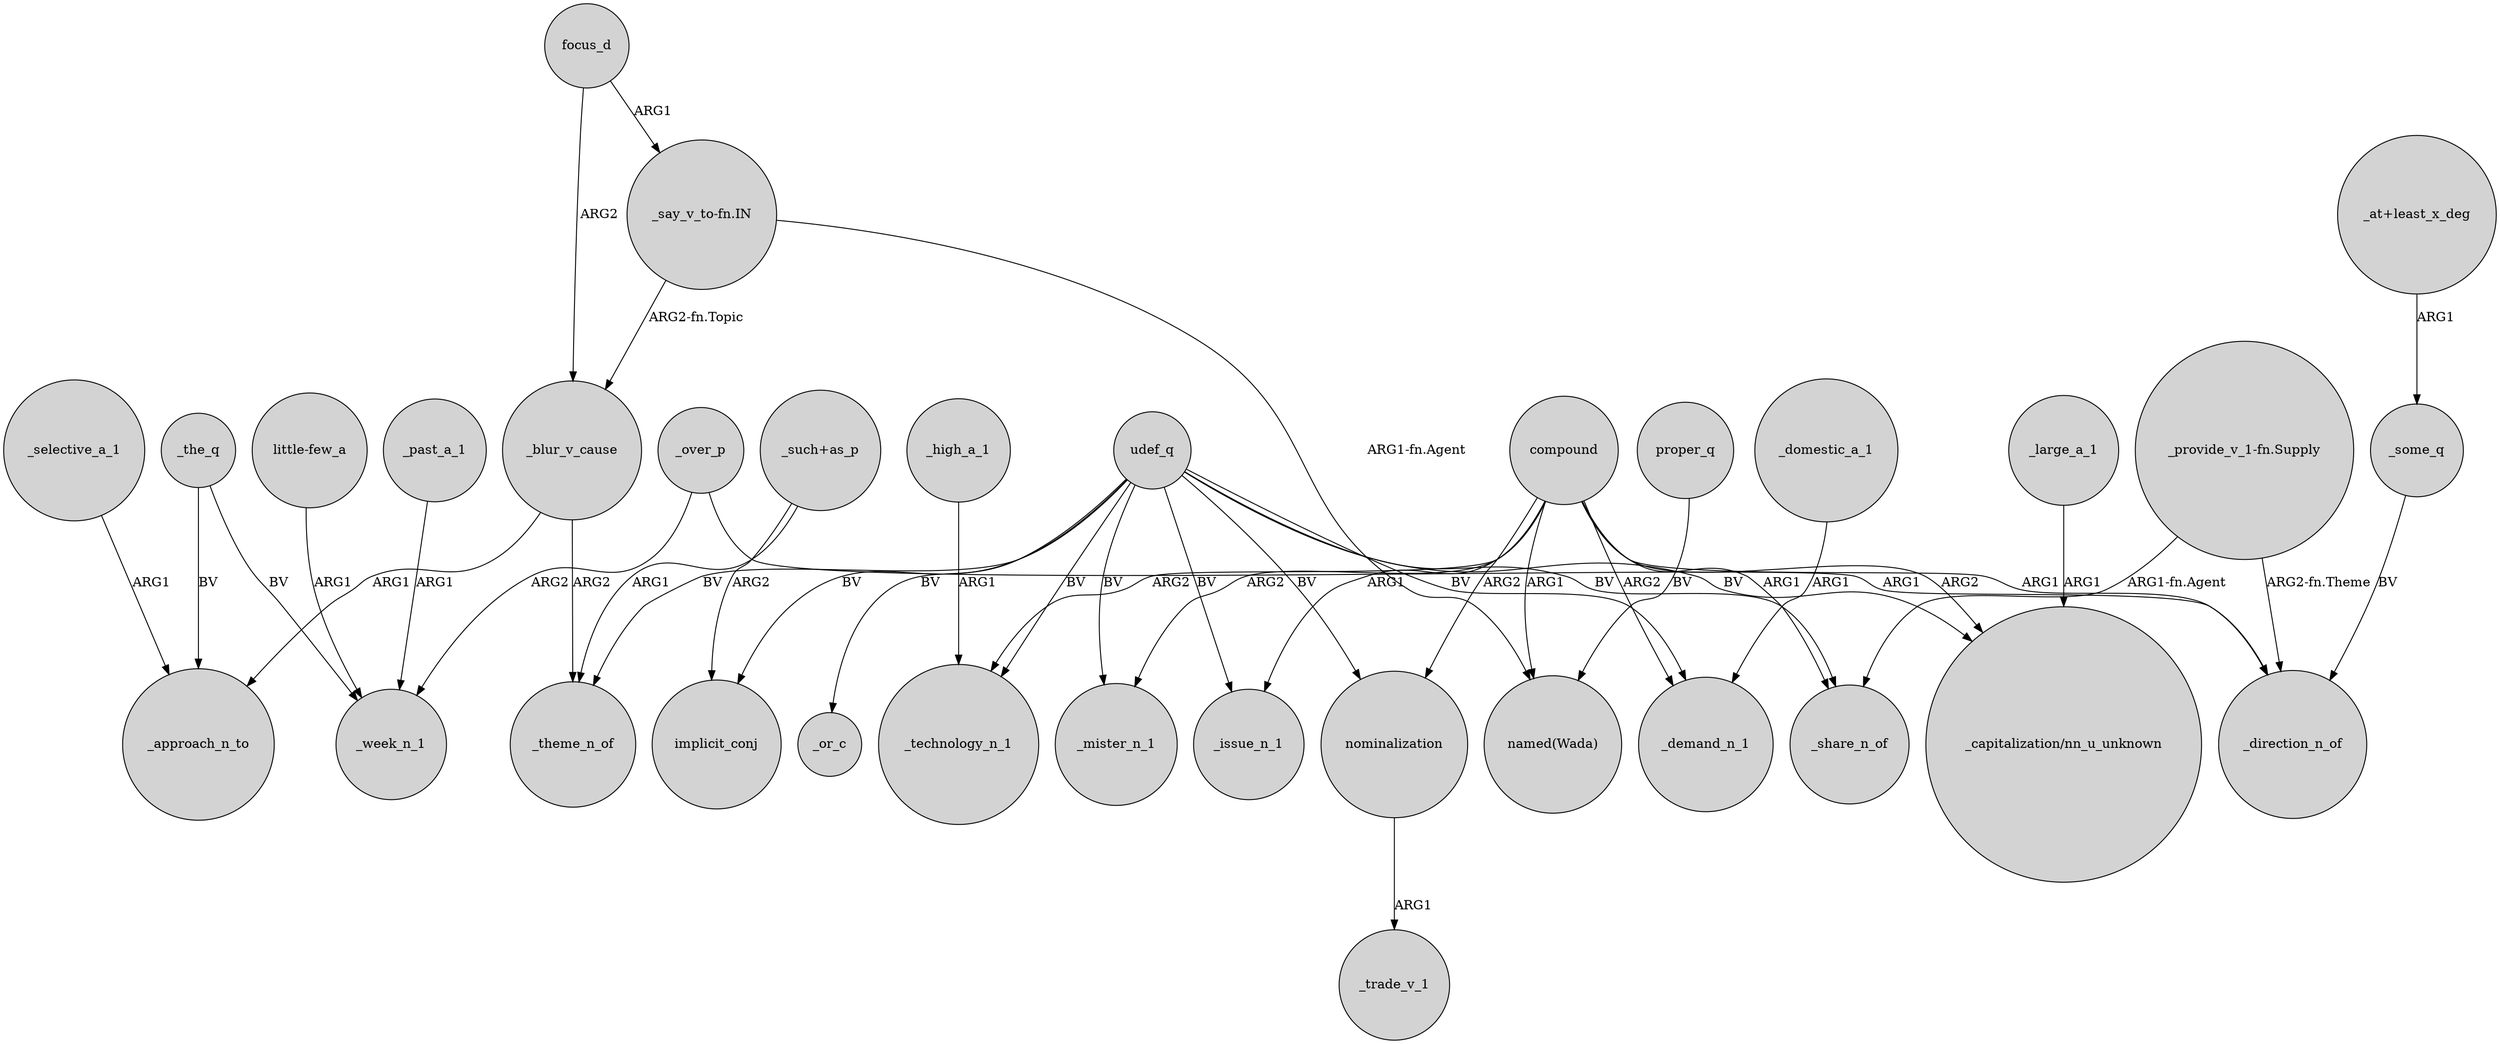 digraph {
	node [shape=circle style=filled]
	udef_q -> _theme_n_of [label=BV]
	compound -> "_capitalization/nn_u_unknown" [label=ARG2]
	"_provide_v_1-fn.Supply" -> _direction_n_of [label="ARG2-fn.Theme"]
	_past_a_1 -> _week_n_1 [label=ARG1]
	_domestic_a_1 -> _demand_n_1 [label=ARG1]
	"little-few_a" -> _week_n_1 [label=ARG1]
	_over_p -> _week_n_1 [label=ARG2]
	compound -> _mister_n_1 [label=ARG2]
	udef_q -> _mister_n_1 [label=BV]
	focus_d -> _blur_v_cause [label=ARG2]
	compound -> nominalization [label=ARG2]
	nominalization -> _trade_v_1 [label=ARG1]
	udef_q -> _or_c [label=BV]
	udef_q -> implicit_conj [label=BV]
	_the_q -> _approach_n_to [label=BV]
	"_such+as_p" -> _theme_n_of [label=ARG1]
	compound -> _direction_n_of [label=ARG1]
	_large_a_1 -> "_capitalization/nn_u_unknown" [label=ARG1]
	_high_a_1 -> _technology_n_1 [label=ARG1]
	_blur_v_cause -> _approach_n_to [label=ARG1]
	udef_q -> _demand_n_1 [label=BV]
	proper_q -> "named(Wada)" [label=BV]
	compound -> _technology_n_1 [label=ARG2]
	"_at+least_x_deg" -> _some_q [label=ARG1]
	compound -> _share_n_of [label=ARG1]
	_the_q -> _week_n_1 [label=BV]
	"_provide_v_1-fn.Supply" -> _share_n_of [label="ARG1-fn.Agent"]
	"_such+as_p" -> implicit_conj [label=ARG2]
	udef_q -> _issue_n_1 [label=BV]
	udef_q -> nominalization [label=BV]
	compound -> _issue_n_1 [label=ARG1]
	udef_q -> _share_n_of [label=BV]
	udef_q -> _technology_n_1 [label=BV]
	compound -> _demand_n_1 [label=ARG2]
	_selective_a_1 -> _approach_n_to [label=ARG1]
	"_say_v_to-fn.IN" -> _blur_v_cause [label="ARG2-fn.Topic"]
	_some_q -> _direction_n_of [label=BV]
	_over_p -> _direction_n_of [label=ARG1]
	udef_q -> "_capitalization/nn_u_unknown" [label=BV]
	compound -> "named(Wada)" [label=ARG1]
	_blur_v_cause -> _theme_n_of [label=ARG2]
	"_say_v_to-fn.IN" -> "named(Wada)" [label="ARG1-fn.Agent"]
	focus_d -> "_say_v_to-fn.IN" [label=ARG1]
}
